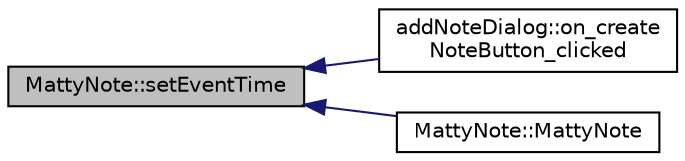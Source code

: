 digraph "MattyNote::setEventTime"
{
  edge [fontname="Helvetica",fontsize="10",labelfontname="Helvetica",labelfontsize="10"];
  node [fontname="Helvetica",fontsize="10",shape=record];
  rankdir="LR";
  Node92 [label="MattyNote::setEventTime",height=0.2,width=0.4,color="black", fillcolor="grey75", style="filled", fontcolor="black"];
  Node92 -> Node93 [dir="back",color="midnightblue",fontsize="10",style="solid",fontname="Helvetica"];
  Node93 [label="addNoteDialog::on_create\lNoteButton_clicked",height=0.2,width=0.4,color="black", fillcolor="white", style="filled",URL="$classaddNoteDialog.html#a67b28dc05851888a45774eb240d6e43d"];
  Node92 -> Node94 [dir="back",color="midnightblue",fontsize="10",style="solid",fontname="Helvetica"];
  Node94 [label="MattyNote::MattyNote",height=0.2,width=0.4,color="black", fillcolor="white", style="filled",URL="$classMattyNote.html#a101e9c2475ee2567dfa2e168b543806f"];
}
